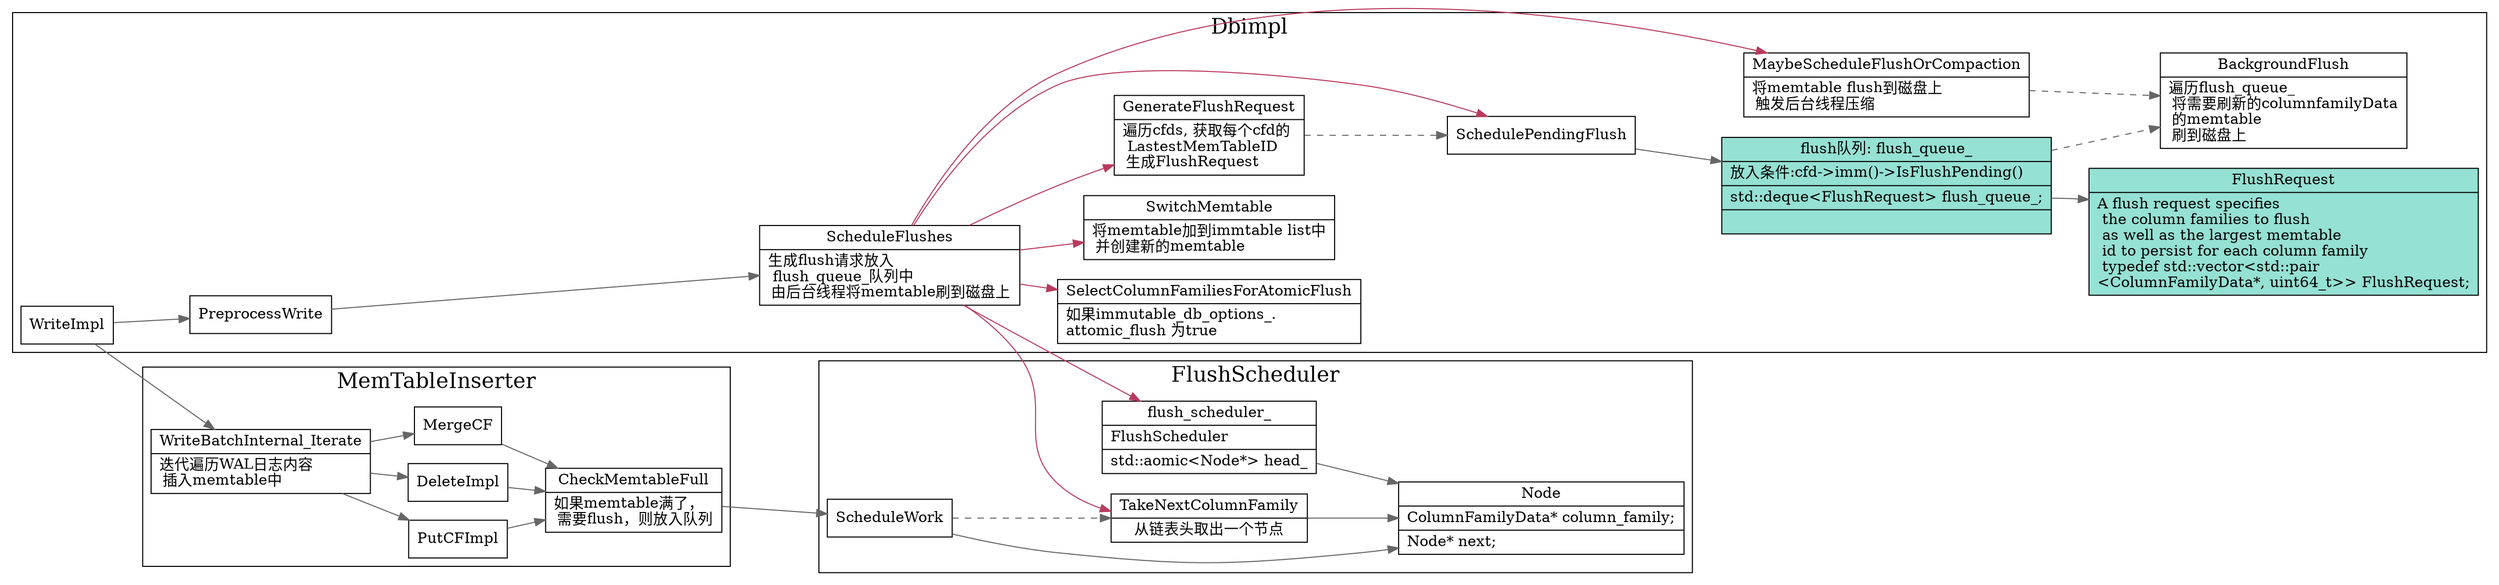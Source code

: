 digraph flush_queue_put_detail {
  node[shape=box];
  edge[color=gray40];
  newrank=true;
  rankdir=LR;
  PreprocessWrite -> ScheduleFlushes;
  ScheduleFlushes[shape="record";
    label="{{
      ScheduleFlushes|
      生成flush请求放入\l 
      flush_queue_队列中\l
      由后台线程将memtable刷到磁盘上\l
    }}";
  ];
  ScheduleFlushes -> {
    FlushScheduler;
    SelectColumnFamiliesForAtomicFlush;
    TakeNextColumnFamily;
    SwitchMemtable;
    GenerateFlushRequest;
    SchedulePendingFlush;
    MaybeScheduleFlushOrCompaction;
  }[color="#b83b5e"]

  SelectColumnFamiliesForAtomicFlush[shape="record";
    label="{{
      SelectColumnFamiliesForAtomicFlush|
      如果immutable_db_options_.\lattomic_flush
      为true\l
    }}";
  ];

  SchedulePendingFlush -> {
    flush_queue_
  }
  GenerateFlushRequest[shape="record";
    label="{{
      GenerateFlushRequest|
      遍历cfds, 获取每个cfd的\l 
      LastestMemTableID\l
      生成FlushRequest\l
    }}";
  ];
  {
    edge[style=dashed;color=gray40];
  }

  SelectColumnFamiliesForAtomicFlush;

  SwitchMemtable[shape="record";
    label="{{
      SwitchMemtable|
      将memtable加到immtable list中\l
      并创建新的memtable\l
    }}";
  ];

  subgraph cluster_MemTableInsert {
    graph[label="MemTableInserter";fontsize=20;];
    WriteBatchInternal_Iterate -> {
      PutCFImpl;
      DeleteImpl;
      MergeCF;
    }-> CheckMemtableFull;
    CheckMemtableFull[shape="record";
      label="{{
        CheckMemtableFull|
        如果memtable满了，\l 
        需要flush，则放入队列\l
      }}";
    ];
    WriteBatchInternal_Iterate[shape="record";
      label="{{
        WriteBatchInternal_Iterate|
        迭代遍历WAL日志内容\l
        插入memtable中\l
      }}";
    ];
  }
  WriteImpl -> {
    WriteBatchInternal_Iterate;
    PreprocessWrite;
  };

  CheckMemtableFull -> ScheduleWork;
  subgraph cluster_FlushScheduler {
    graph[label="FlushScheduler";fontsize=20;];
    ScheduleWork -> _Node;
    TakeNextColumnFamily[shape="record";
      label="{{
        TakeNextColumnFamily|
        从链表头取出一个节点
      }}";
    ];
    TakeNextColumnFamily -> _Node;

    FlushScheduler[shape="record";
      label="{{
        flush_scheduler_|
        FlushScheduler\l|
        <Node> std::aomic\<Node*\> head_
      }}";
    ];
    FlushScheduler -> _Node;
    _Node[shape="record";
      label="{{
        Node|
          ColumnFamilyData* column_family;\l|
          Node* next;\l
      }}";
    ];
  }
  /*
  subgraph cluster_ColumnFamily {
    graph[label="ColumnFamily";fontsize=20;];
    GetColumnFamily[shape="record";
      label="{{
        GetColumnFamily|
        根据columnID获取对应的\l 
        ColumnFamliyData\l
      }}";
    ];
    subgraph cluster_ColumnFamilyData {
      graph[label="ColumnFamilyData";fontsize=20;];
      ColumnFamilyData[shape="record";
        label="{{
          ColumnFamilyData|
            field \l
        }}";
      ];
      CreateNewMemtable -> {
        ConstructNewMemtable;
        SetMemtable;
      }
    }
  }
  */

  subgraph cluster_DBImpl{
    graph[label="Dbimpl";fontsize=20;];
    MaybeScheduleFlushOrCompaction[
      shape="record";
      label="{{
        MaybeScheduleFlushOrCompaction|
        将memtable flush到磁盘上\l
        触发后台线程压缩\l
      }}";
    ];
    WriteImpl;
    SwitchMemtable;
    PreprocessWrite;
    ScheduleFlushes;
    SelectColumnFamiliesForAtomicFlush;
    SchedulePendingFlush;
    GenerateFlushRequest;
    flush_queue_[
      shape="record";
      style=filled
      fillcolor="#95e1d3"
      label="{{
        flush队列: flush_queue_|
          放入条件:cfd-\>imm()-\>IsFlushPending()\l|
          <FlushRequest> std::deque\<FlushRequest\> flush_queue_;|
      }}";
    ];
    FlushRequest[shape="record";
      style=filled
      fillcolor="#95e1d3"
      label="{{
        FlushRequest|
          A flush request specifies\l 
          the column families to flush\l 
          as well as the largest memtable\l 
          id to persist for each column family\l
          typedef std::vector\<std::pair\l\<ColumnFamilyData*, uint64_t\>\> FlushRequest;
      }}";
    ];
    flush_queue_:FlushRequest -> FlushRequest;
    BackgroundFlush[shape="record";
      label="{{
        BackgroundFlush|
        遍历flush_queue_\l
        将需要刷新的columnfamilyData\l 
        的memtable\l
        刷到磁盘上\l
      }}";
    ];
  }

  //data depends relationship
  {
    edge[style=dashed;color=gray40];
    flush_queue_ -> BackgroundFlush;
    GenerateFlushRequest -> SchedulePendingFlush;
    MaybeScheduleFlushOrCompaction -> BackgroundFlush;
    ScheduleWork -> TakeNextColumnFamily;
  }
}
